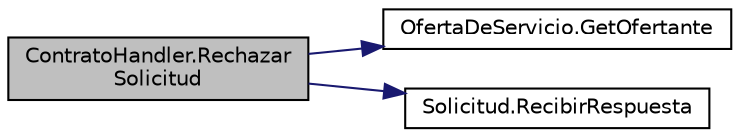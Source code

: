 digraph "ContratoHandler.RechazarSolicitud"
{
 // INTERACTIVE_SVG=YES
 // LATEX_PDF_SIZE
  edge [fontname="Helvetica",fontsize="10",labelfontname="Helvetica",labelfontsize="10"];
  node [fontname="Helvetica",fontsize="10",shape=record];
  rankdir="LR";
  Node1 [label="ContratoHandler.Rechazar\lSolicitud",height=0.2,width=0.4,color="black", fillcolor="grey75", style="filled", fontcolor="black",tooltip="Método para rechazar una solicitud."];
  Node1 -> Node2 [color="midnightblue",fontsize="10",style="solid",fontname="Helvetica"];
  Node2 [label="OfertaDeServicio.GetOfertante",height=0.2,width=0.4,color="black", fillcolor="white", style="filled",URL="$classOfertaDeServicio.html#a4a09784460eaf5e604621fb77e157eff",tooltip="Método para obtener NickName de Ofertante."];
  Node1 -> Node3 [color="midnightblue",fontsize="10",style="solid",fontname="Helvetica"];
  Node3 [label="Solicitud.RecibirRespuesta",height=0.2,width=0.4,color="black", fillcolor="white", style="filled",URL="$classSolicitud.html#a0b8fe23fefe4d1fa1ff6c9d054d51631",tooltip="Método para conocer el estado de una oferta"];
}
